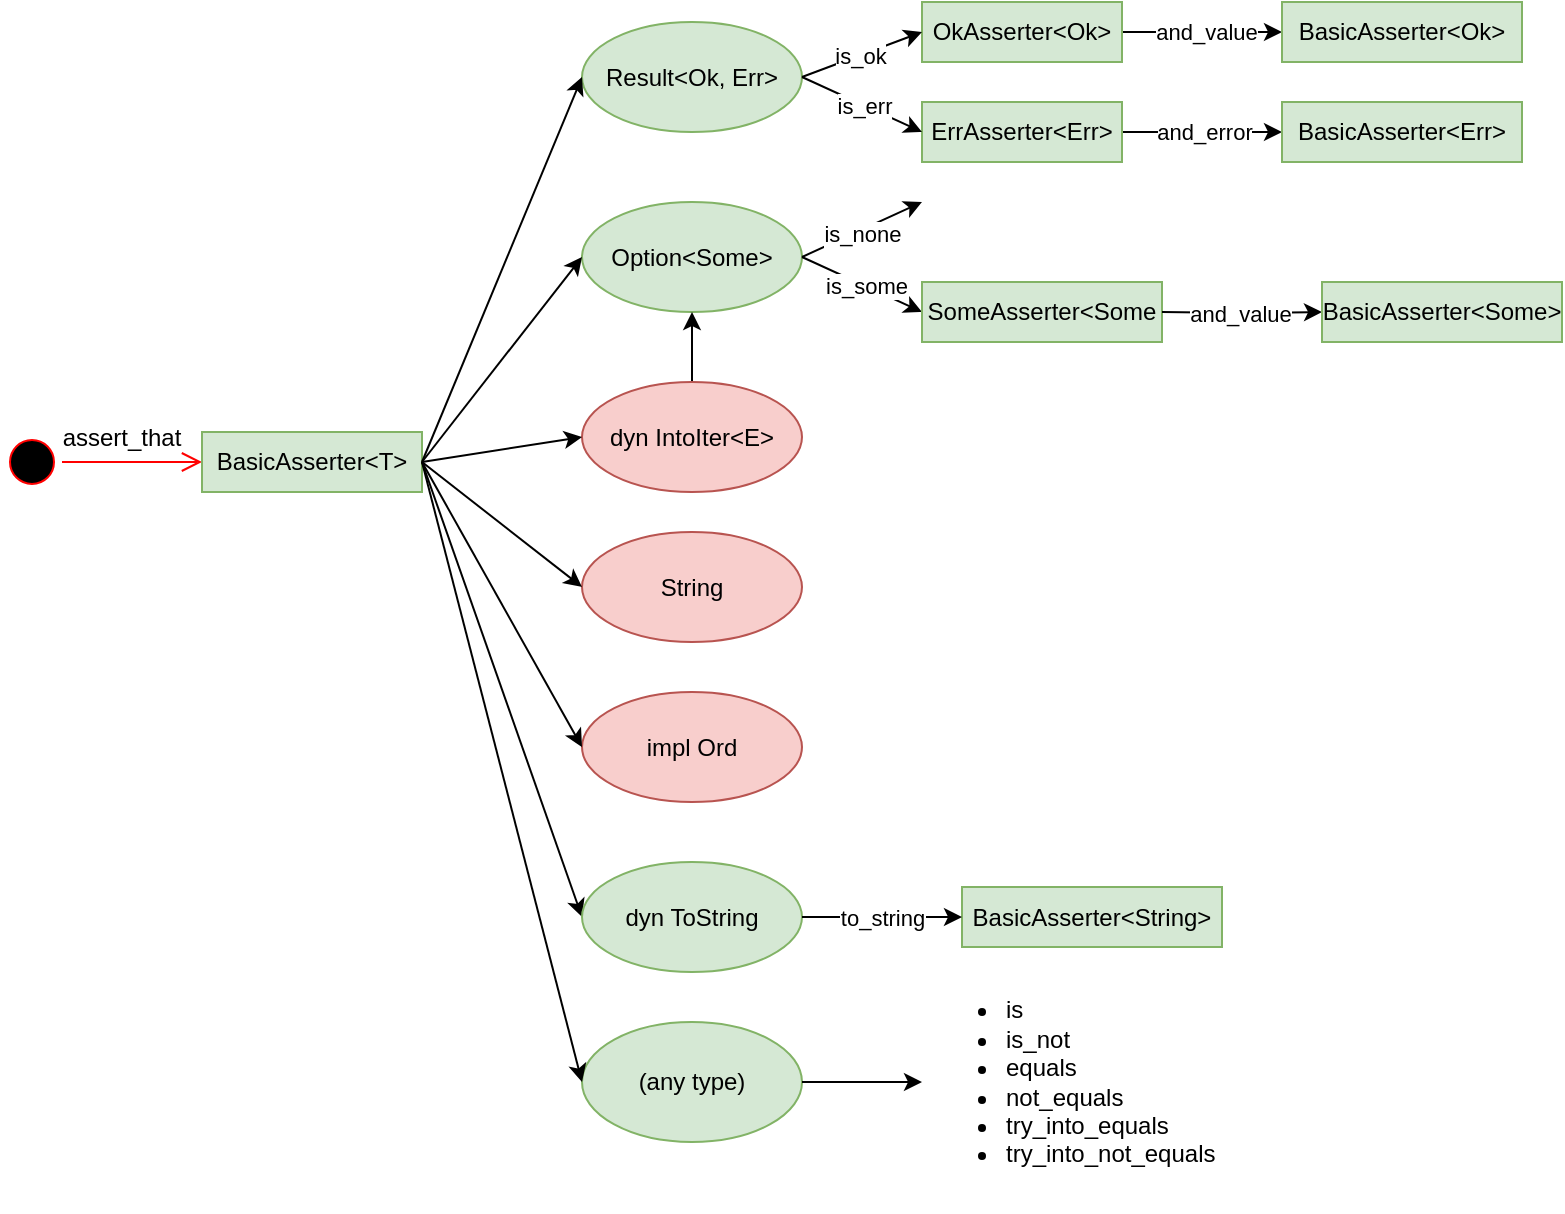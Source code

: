 <mxfile version="22.1.4" type="device">
  <diagram name="Page-1" id="KEyq1UsQgu_K0i9iAOKO">
    <mxGraphModel dx="1672" dy="618" grid="1" gridSize="10" guides="1" tooltips="1" connect="1" arrows="1" fold="1" page="1" pageScale="1" pageWidth="850" pageHeight="1100" math="0" shadow="0">
      <root>
        <mxCell id="0" />
        <mxCell id="1" parent="0" />
        <mxCell id="81AkankXkhJ3YbW2DZMK-1" value="" style="ellipse;html=1;shape=startState;fillColor=#000000;strokeColor=#ff0000;" parent="1" vertex="1">
          <mxGeometry y="225" width="30" height="30" as="geometry" />
        </mxCell>
        <mxCell id="81AkankXkhJ3YbW2DZMK-2" value="" style="edgeStyle=orthogonalEdgeStyle;html=1;verticalAlign=bottom;endArrow=open;endSize=8;strokeColor=#ff0000;rounded=0;entryX=0;entryY=0.5;entryDx=0;entryDy=0;" parent="1" source="81AkankXkhJ3YbW2DZMK-1" target="81AkankXkhJ3YbW2DZMK-3" edge="1">
          <mxGeometry relative="1" as="geometry">
            <mxPoint x="100" y="240" as="targetPoint" />
          </mxGeometry>
        </mxCell>
        <mxCell id="81AkankXkhJ3YbW2DZMK-3" value="BasicAsserter&amp;lt;T&amp;gt;" style="rounded=0;whiteSpace=wrap;html=1;fillColor=#d5e8d4;strokeColor=#82b366;" parent="1" vertex="1">
          <mxGeometry x="100" y="225" width="110" height="30" as="geometry" />
        </mxCell>
        <mxCell id="81AkankXkhJ3YbW2DZMK-5" value="&lt;div&gt;assert_that&lt;/div&gt;" style="text;html=1;strokeColor=none;fillColor=none;align=center;verticalAlign=middle;whiteSpace=wrap;rounded=0;" parent="1" vertex="1">
          <mxGeometry x="30" y="212.5" width="60" height="30" as="geometry" />
        </mxCell>
        <mxCell id="yUhHcneyuyteER5thId2-1" value="Result&amp;lt;Ok, Err&amp;gt;" style="ellipse;whiteSpace=wrap;html=1;fillColor=#d5e8d4;strokeColor=#82b366;" parent="1" vertex="1">
          <mxGeometry x="290" y="20" width="110" height="55" as="geometry" />
        </mxCell>
        <mxCell id="yUhHcneyuyteER5thId2-2" value="Option&amp;lt;Some&amp;gt;" style="ellipse;whiteSpace=wrap;html=1;fillColor=#d5e8d4;strokeColor=#82b366;" parent="1" vertex="1">
          <mxGeometry x="290" y="110" width="110" height="55" as="geometry" />
        </mxCell>
        <mxCell id="ihQX0LsnJWG_tNusmd_C-1" value="" style="edgeStyle=orthogonalEdgeStyle;rounded=0;orthogonalLoop=1;jettySize=auto;html=1;" edge="1" parent="1" source="yUhHcneyuyteER5thId2-3" target="yUhHcneyuyteER5thId2-2">
          <mxGeometry relative="1" as="geometry" />
        </mxCell>
        <mxCell id="yUhHcneyuyteER5thId2-3" value="dyn IntoIter&amp;lt;E&amp;gt;" style="ellipse;whiteSpace=wrap;html=1;fillColor=#f8cecc;strokeColor=#b85450;" parent="1" vertex="1">
          <mxGeometry x="290" y="200" width="110" height="55" as="geometry" />
        </mxCell>
        <mxCell id="yUhHcneyuyteER5thId2-5" value="(any type)" style="ellipse;whiteSpace=wrap;html=1;fillColor=#d5e8d4;strokeColor=#82b366;" parent="1" vertex="1">
          <mxGeometry x="290" y="520" width="110" height="60" as="geometry" />
        </mxCell>
        <mxCell id="yUhHcneyuyteER5thId2-6" value="" style="endArrow=classic;html=1;rounded=0;exitX=1;exitY=0.5;exitDx=0;exitDy=0;entryX=0;entryY=0.5;entryDx=0;entryDy=0;" parent="1" source="81AkankXkhJ3YbW2DZMK-3" target="yUhHcneyuyteER5thId2-1" edge="1">
          <mxGeometry width="50" height="50" relative="1" as="geometry">
            <mxPoint x="370" y="210" as="sourcePoint" />
            <mxPoint x="420" y="160" as="targetPoint" />
          </mxGeometry>
        </mxCell>
        <mxCell id="yUhHcneyuyteER5thId2-7" value="" style="endArrow=classic;html=1;rounded=0;exitX=1;exitY=0.5;exitDx=0;exitDy=0;entryX=0;entryY=0.5;entryDx=0;entryDy=0;" parent="1" source="81AkankXkhJ3YbW2DZMK-3" target="yUhHcneyuyteER5thId2-2" edge="1">
          <mxGeometry width="50" height="50" relative="1" as="geometry">
            <mxPoint x="240" y="250" as="sourcePoint" />
            <mxPoint x="300" y="138" as="targetPoint" />
          </mxGeometry>
        </mxCell>
        <mxCell id="yUhHcneyuyteER5thId2-8" value="" style="endArrow=classic;html=1;rounded=0;exitX=1;exitY=0.5;exitDx=0;exitDy=0;entryX=0;entryY=0.5;entryDx=0;entryDy=0;" parent="1" source="81AkankXkhJ3YbW2DZMK-3" target="yUhHcneyuyteER5thId2-3" edge="1">
          <mxGeometry width="50" height="50" relative="1" as="geometry">
            <mxPoint x="240" y="250" as="sourcePoint" />
            <mxPoint x="280" y="290" as="targetPoint" />
          </mxGeometry>
        </mxCell>
        <mxCell id="yUhHcneyuyteER5thId2-9" value="" style="endArrow=classic;html=1;rounded=0;exitX=1;exitY=0.5;exitDx=0;exitDy=0;entryX=0;entryY=0.5;entryDx=0;entryDy=0;" parent="1" source="81AkankXkhJ3YbW2DZMK-3" target="yUhHcneyuyteER5thId2-5" edge="1">
          <mxGeometry width="50" height="50" relative="1" as="geometry">
            <mxPoint x="240" y="250" as="sourcePoint" />
            <mxPoint x="250" y="370" as="targetPoint" />
          </mxGeometry>
        </mxCell>
        <mxCell id="yUhHcneyuyteER5thId2-18" value="&lt;ul&gt;&lt;li&gt;is&lt;/li&gt;&lt;li&gt;is_not&lt;/li&gt;&lt;li&gt;equals&lt;/li&gt;&lt;li&gt;not_equals&lt;/li&gt;&lt;li&gt;try_into_equals&lt;/li&gt;&lt;li&gt;try_into_not_equals&lt;/li&gt;&lt;/ul&gt;" style="text;strokeColor=none;fillColor=none;html=1;whiteSpace=wrap;verticalAlign=middle;overflow=hidden;" parent="1" vertex="1">
          <mxGeometry x="460" y="485" width="150" height="130" as="geometry" />
        </mxCell>
        <mxCell id="yUhHcneyuyteER5thId2-20" value="" style="endArrow=classic;html=1;rounded=0;exitX=1;exitY=0.5;exitDx=0;exitDy=0;" parent="1" source="yUhHcneyuyteER5thId2-5" target="yUhHcneyuyteER5thId2-18" edge="1">
          <mxGeometry width="50" height="50" relative="1" as="geometry">
            <mxPoint x="430" y="540" as="sourcePoint" />
            <mxPoint x="470" y="540" as="targetPoint" />
          </mxGeometry>
        </mxCell>
        <mxCell id="yUhHcneyuyteER5thId2-22" value="" style="endArrow=classic;html=1;rounded=0;exitX=1;exitY=0.5;exitDx=0;exitDy=0;entryX=0;entryY=0.5;entryDx=0;entryDy=0;" parent="1" source="81AkankXkhJ3YbW2DZMK-3" target="yUhHcneyuyteER5thId2-27" edge="1">
          <mxGeometry width="50" height="50" relative="1" as="geometry">
            <mxPoint x="510" y="200" as="sourcePoint" />
            <mxPoint x="290.0" y="295" as="targetPoint" />
          </mxGeometry>
        </mxCell>
        <mxCell id="yUhHcneyuyteER5thId2-23" value="BasicAsserter&amp;lt;String&amp;gt;" style="rounded=0;whiteSpace=wrap;html=1;fillColor=#d5e8d4;strokeColor=#82b366;" parent="1" vertex="1">
          <mxGeometry x="480" y="452.5" width="130" height="30" as="geometry" />
        </mxCell>
        <mxCell id="yUhHcneyuyteER5thId2-27" value="dyn ToString" style="ellipse;whiteSpace=wrap;html=1;fillColor=#d5e8d4;strokeColor=#82b366;" parent="1" vertex="1">
          <mxGeometry x="290" y="440" width="110" height="55" as="geometry" />
        </mxCell>
        <mxCell id="yUhHcneyuyteER5thId2-28" value="" style="endArrow=classic;html=1;rounded=0;exitX=1;exitY=0.5;exitDx=0;exitDy=0;entryX=0;entryY=0.5;entryDx=0;entryDy=0;" parent="1" source="yUhHcneyuyteER5thId2-27" target="yUhHcneyuyteER5thId2-23" edge="1">
          <mxGeometry width="50" height="50" relative="1" as="geometry">
            <mxPoint x="430" y="450" as="sourcePoint" />
            <mxPoint x="480" y="400" as="targetPoint" />
          </mxGeometry>
        </mxCell>
        <mxCell id="ihQX0LsnJWG_tNusmd_C-17" value="to_string" style="edgeLabel;html=1;align=center;verticalAlign=middle;resizable=0;points=[];" vertex="1" connectable="0" parent="yUhHcneyuyteER5thId2-28">
          <mxGeometry x="-0.015" relative="1" as="geometry">
            <mxPoint as="offset" />
          </mxGeometry>
        </mxCell>
        <mxCell id="yUhHcneyuyteER5thId2-40" style="edgeStyle=orthogonalEdgeStyle;rounded=0;orthogonalLoop=1;jettySize=auto;html=1;entryX=0;entryY=0.5;entryDx=0;entryDy=0;" parent="1" source="yUhHcneyuyteER5thId2-29" target="yUhHcneyuyteER5thId2-39" edge="1">
          <mxGeometry relative="1" as="geometry" />
        </mxCell>
        <mxCell id="ihQX0LsnJWG_tNusmd_C-14" value="&lt;div&gt;and_value&lt;/div&gt;" style="edgeLabel;html=1;align=center;verticalAlign=middle;resizable=0;points=[];" vertex="1" connectable="0" parent="yUhHcneyuyteER5thId2-40">
          <mxGeometry x="0.033" y="-1" relative="1" as="geometry">
            <mxPoint y="-1" as="offset" />
          </mxGeometry>
        </mxCell>
        <mxCell id="yUhHcneyuyteER5thId2-29" value="OkAsserter&amp;lt;Ok&amp;gt;" style="rounded=0;whiteSpace=wrap;html=1;fillColor=#d5e8d4;strokeColor=#82b366;" parent="1" vertex="1">
          <mxGeometry x="460" y="10" width="100" height="30" as="geometry" />
        </mxCell>
        <mxCell id="yUhHcneyuyteER5thId2-36" style="edgeStyle=orthogonalEdgeStyle;rounded=0;orthogonalLoop=1;jettySize=auto;html=1;entryX=0;entryY=0.5;entryDx=0;entryDy=0;" parent="1" source="yUhHcneyuyteER5thId2-30" target="yUhHcneyuyteER5thId2-35" edge="1">
          <mxGeometry relative="1" as="geometry" />
        </mxCell>
        <mxCell id="ihQX0LsnJWG_tNusmd_C-13" value="and_error" style="edgeLabel;html=1;align=center;verticalAlign=middle;resizable=0;points=[];" vertex="1" connectable="0" parent="yUhHcneyuyteER5thId2-36">
          <mxGeometry x="0.008" relative="1" as="geometry">
            <mxPoint as="offset" />
          </mxGeometry>
        </mxCell>
        <mxCell id="yUhHcneyuyteER5thId2-30" value="ErrAsserter&amp;lt;Err&amp;gt;" style="rounded=0;whiteSpace=wrap;html=1;fillColor=#d5e8d4;strokeColor=#82b366;" parent="1" vertex="1">
          <mxGeometry x="460" y="60" width="100" height="30" as="geometry" />
        </mxCell>
        <mxCell id="yUhHcneyuyteER5thId2-31" value="" style="endArrow=classic;html=1;rounded=0;exitX=1;exitY=0.5;exitDx=0;exitDy=0;entryX=0;entryY=0.5;entryDx=0;entryDy=0;" parent="1" source="yUhHcneyuyteER5thId2-1" target="yUhHcneyuyteER5thId2-29" edge="1">
          <mxGeometry width="50" height="50" relative="1" as="geometry">
            <mxPoint x="630" y="110" as="sourcePoint" />
            <mxPoint x="680" y="60" as="targetPoint" />
          </mxGeometry>
        </mxCell>
        <mxCell id="ihQX0LsnJWG_tNusmd_C-15" value="is_ok" style="edgeLabel;html=1;align=center;verticalAlign=middle;resizable=0;points=[];" vertex="1" connectable="0" parent="yUhHcneyuyteER5thId2-31">
          <mxGeometry x="-0.028" relative="1" as="geometry">
            <mxPoint as="offset" />
          </mxGeometry>
        </mxCell>
        <mxCell id="yUhHcneyuyteER5thId2-32" value="" style="endArrow=classic;html=1;rounded=0;exitX=1;exitY=0.5;exitDx=0;exitDy=0;entryX=0;entryY=0.5;entryDx=0;entryDy=0;" parent="1" source="yUhHcneyuyteER5thId2-1" target="yUhHcneyuyteER5thId2-30" edge="1">
          <mxGeometry width="50" height="50" relative="1" as="geometry">
            <mxPoint x="410" y="78" as="sourcePoint" />
            <mxPoint x="450" y="55" as="targetPoint" />
          </mxGeometry>
        </mxCell>
        <mxCell id="ihQX0LsnJWG_tNusmd_C-16" value="is_err" style="edgeLabel;html=1;align=center;verticalAlign=middle;resizable=0;points=[];" vertex="1" connectable="0" parent="yUhHcneyuyteER5thId2-32">
          <mxGeometry x="0.019" relative="1" as="geometry">
            <mxPoint as="offset" />
          </mxGeometry>
        </mxCell>
        <mxCell id="yUhHcneyuyteER5thId2-35" value="BasicAsserter&amp;lt;Err&amp;gt;" style="rounded=0;whiteSpace=wrap;html=1;fillColor=#d5e8d4;strokeColor=#82b366;" parent="1" vertex="1">
          <mxGeometry x="640" y="60" width="120" height="30" as="geometry" />
        </mxCell>
        <mxCell id="yUhHcneyuyteER5thId2-39" value="BasicAsserter&amp;lt;Ok&amp;gt;" style="rounded=0;whiteSpace=wrap;html=1;fillColor=#d5e8d4;strokeColor=#82b366;" parent="1" vertex="1">
          <mxGeometry x="640" y="10" width="120" height="30" as="geometry" />
        </mxCell>
        <mxCell id="yUhHcneyuyteER5thId2-41" value="String" style="ellipse;whiteSpace=wrap;html=1;fillColor=#f8cecc;strokeColor=#b85450;" parent="1" vertex="1">
          <mxGeometry x="290" y="275" width="110" height="55" as="geometry" />
        </mxCell>
        <mxCell id="yUhHcneyuyteER5thId2-42" value="" style="endArrow=classic;html=1;rounded=0;exitX=1;exitY=0.5;exitDx=0;exitDy=0;entryX=0;entryY=0.5;entryDx=0;entryDy=0;" parent="1" source="81AkankXkhJ3YbW2DZMK-3" target="yUhHcneyuyteER5thId2-41" edge="1">
          <mxGeometry width="50" height="50" relative="1" as="geometry">
            <mxPoint x="270" y="260" as="sourcePoint" />
            <mxPoint x="320" y="210" as="targetPoint" />
          </mxGeometry>
        </mxCell>
        <mxCell id="yUhHcneyuyteER5thId2-43" value="impl Ord" style="ellipse;whiteSpace=wrap;html=1;fillColor=#f8cecc;strokeColor=#b85450;" parent="1" vertex="1">
          <mxGeometry x="290" y="355" width="110" height="55" as="geometry" />
        </mxCell>
        <mxCell id="yUhHcneyuyteER5thId2-44" value="" style="endArrow=classic;html=1;rounded=0;exitX=1;exitY=0.5;exitDx=0;exitDy=0;entryX=0;entryY=0.5;entryDx=0;entryDy=0;" parent="1" source="81AkankXkhJ3YbW2DZMK-3" target="yUhHcneyuyteER5thId2-43" edge="1">
          <mxGeometry width="50" height="50" relative="1" as="geometry">
            <mxPoint x="510" y="370" as="sourcePoint" />
            <mxPoint x="560" y="320" as="targetPoint" />
          </mxGeometry>
        </mxCell>
        <mxCell id="ihQX0LsnJWG_tNusmd_C-2" value="" style="endArrow=classic;html=1;rounded=0;exitX=1;exitY=0.5;exitDx=0;exitDy=0;" edge="1" parent="1" source="yUhHcneyuyteER5thId2-2">
          <mxGeometry width="50" height="50" relative="1" as="geometry">
            <mxPoint x="530" y="340" as="sourcePoint" />
            <mxPoint x="460" y="110" as="targetPoint" />
          </mxGeometry>
        </mxCell>
        <mxCell id="ihQX0LsnJWG_tNusmd_C-6" value="is_none" style="edgeLabel;html=1;align=center;verticalAlign=middle;resizable=0;points=[];" vertex="1" connectable="0" parent="ihQX0LsnJWG_tNusmd_C-2">
          <mxGeometry x="-0.036" y="-2" relative="1" as="geometry">
            <mxPoint as="offset" />
          </mxGeometry>
        </mxCell>
        <mxCell id="ihQX0LsnJWG_tNusmd_C-4" value="" style="edgeStyle=none;orthogonalLoop=1;jettySize=auto;html=1;rounded=0;exitX=1;exitY=0.5;exitDx=0;exitDy=0;entryX=0;entryY=0.5;entryDx=0;entryDy=0;" edge="1" parent="1" source="yUhHcneyuyteER5thId2-2" target="ihQX0LsnJWG_tNusmd_C-8">
          <mxGeometry width="100" relative="1" as="geometry">
            <mxPoint x="410" y="190" as="sourcePoint" />
            <mxPoint x="460" y="170" as="targetPoint" />
            <Array as="points" />
          </mxGeometry>
        </mxCell>
        <mxCell id="ihQX0LsnJWG_tNusmd_C-5" value="&lt;div&gt;is_some&lt;/div&gt;" style="edgeLabel;html=1;align=center;verticalAlign=middle;resizable=0;points=[];" vertex="1" connectable="0" parent="ihQX0LsnJWG_tNusmd_C-4">
          <mxGeometry x="0.039" relative="1" as="geometry">
            <mxPoint as="offset" />
          </mxGeometry>
        </mxCell>
        <mxCell id="ihQX0LsnJWG_tNusmd_C-8" value="SomeAsserter&amp;lt;Some" style="rounded=0;whiteSpace=wrap;html=1;fillColor=#d5e8d4;strokeColor=#82b366;" vertex="1" parent="1">
          <mxGeometry x="460" y="150" width="120" height="30" as="geometry" />
        </mxCell>
        <mxCell id="ihQX0LsnJWG_tNusmd_C-9" style="edgeStyle=orthogonalEdgeStyle;rounded=0;orthogonalLoop=1;jettySize=auto;html=1;entryX=0;entryY=0.5;entryDx=0;entryDy=0;" edge="1" target="ihQX0LsnJWG_tNusmd_C-11" parent="1">
          <mxGeometry relative="1" as="geometry">
            <mxPoint x="580" y="165" as="sourcePoint" />
          </mxGeometry>
        </mxCell>
        <mxCell id="ihQX0LsnJWG_tNusmd_C-12" value="and_value" style="edgeLabel;html=1;align=center;verticalAlign=middle;resizable=0;points=[];" vertex="1" connectable="0" parent="ihQX0LsnJWG_tNusmd_C-9">
          <mxGeometry x="-0.039" y="-1" relative="1" as="geometry">
            <mxPoint y="-1" as="offset" />
          </mxGeometry>
        </mxCell>
        <mxCell id="ihQX0LsnJWG_tNusmd_C-11" value="BasicAsserter&amp;lt;Some&amp;gt;" style="rounded=0;whiteSpace=wrap;html=1;fillColor=#d5e8d4;strokeColor=#82b366;" vertex="1" parent="1">
          <mxGeometry x="660" y="150" width="120" height="30" as="geometry" />
        </mxCell>
      </root>
    </mxGraphModel>
  </diagram>
</mxfile>
